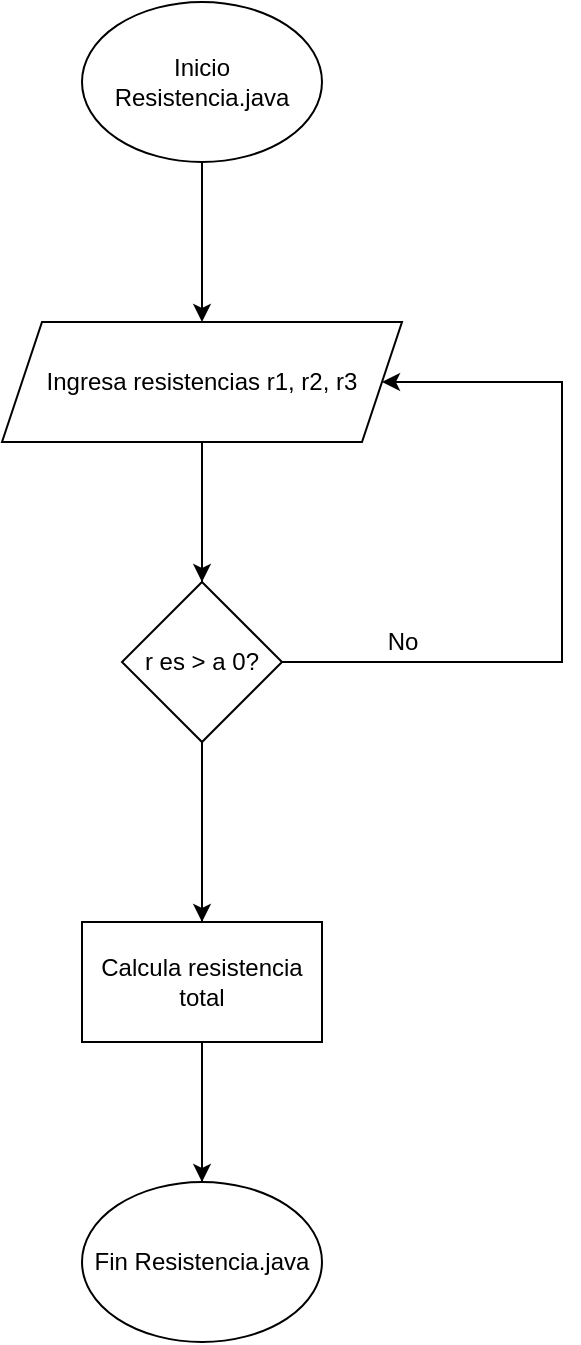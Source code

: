 <mxfile version="21.1.4" type="device">
  <diagram name="Page-1" id="_xRlhJNUNhRyz033zmMd">
    <mxGraphModel dx="1434" dy="792" grid="1" gridSize="10" guides="1" tooltips="1" connect="1" arrows="1" fold="1" page="1" pageScale="1" pageWidth="850" pageHeight="1100" math="0" shadow="0">
      <root>
        <mxCell id="0" />
        <mxCell id="1" parent="0" />
        <mxCell id="QCNOmcoSpb7laxyi0cw--3" value="" style="edgeStyle=orthogonalEdgeStyle;rounded=0;orthogonalLoop=1;jettySize=auto;html=1;" edge="1" parent="1" source="QCNOmcoSpb7laxyi0cw--1">
          <mxGeometry relative="1" as="geometry">
            <mxPoint x="420" y="530" as="targetPoint" />
          </mxGeometry>
        </mxCell>
        <mxCell id="QCNOmcoSpb7laxyi0cw--1" value="Fin Resistencia.java" style="ellipse;whiteSpace=wrap;html=1;" vertex="1" parent="1">
          <mxGeometry x="360" y="960" width="120" height="80" as="geometry" />
        </mxCell>
        <mxCell id="QCNOmcoSpb7laxyi0cw--7" value="" style="edgeStyle=orthogonalEdgeStyle;rounded=0;orthogonalLoop=1;jettySize=auto;html=1;" edge="1" parent="1" source="QCNOmcoSpb7laxyi0cw--5" target="QCNOmcoSpb7laxyi0cw--6">
          <mxGeometry relative="1" as="geometry" />
        </mxCell>
        <mxCell id="QCNOmcoSpb7laxyi0cw--5" value="Ingresa resistencias r1, r2, r3" style="shape=parallelogram;perimeter=parallelogramPerimeter;whiteSpace=wrap;html=1;fixedSize=1;" vertex="1" parent="1">
          <mxGeometry x="320" y="530" width="200" height="60" as="geometry" />
        </mxCell>
        <mxCell id="QCNOmcoSpb7laxyi0cw--10" style="edgeStyle=orthogonalEdgeStyle;rounded=0;orthogonalLoop=1;jettySize=auto;html=1;exitX=1;exitY=0.5;exitDx=0;exitDy=0;entryX=1;entryY=0.5;entryDx=0;entryDy=0;" edge="1" parent="1" source="QCNOmcoSpb7laxyi0cw--6" target="QCNOmcoSpb7laxyi0cw--5">
          <mxGeometry relative="1" as="geometry">
            <mxPoint x="600" y="560" as="targetPoint" />
            <Array as="points">
              <mxPoint x="600" y="700" />
              <mxPoint x="600" y="560" />
            </Array>
          </mxGeometry>
        </mxCell>
        <mxCell id="QCNOmcoSpb7laxyi0cw--13" value="" style="edgeStyle=orthogonalEdgeStyle;rounded=0;orthogonalLoop=1;jettySize=auto;html=1;" edge="1" parent="1" source="QCNOmcoSpb7laxyi0cw--6" target="QCNOmcoSpb7laxyi0cw--12">
          <mxGeometry relative="1" as="geometry" />
        </mxCell>
        <mxCell id="QCNOmcoSpb7laxyi0cw--6" value="r es &amp;gt; a 0?" style="rhombus;whiteSpace=wrap;html=1;" vertex="1" parent="1">
          <mxGeometry x="380" y="660" width="80" height="80" as="geometry" />
        </mxCell>
        <mxCell id="QCNOmcoSpb7laxyi0cw--11" value="No" style="text;html=1;align=center;verticalAlign=middle;resizable=0;points=[];autosize=1;strokeColor=none;fillColor=none;" vertex="1" parent="1">
          <mxGeometry x="500" y="675" width="40" height="30" as="geometry" />
        </mxCell>
        <mxCell id="QCNOmcoSpb7laxyi0cw--15" value="" style="edgeStyle=orthogonalEdgeStyle;rounded=0;orthogonalLoop=1;jettySize=auto;html=1;" edge="1" parent="1" source="QCNOmcoSpb7laxyi0cw--12">
          <mxGeometry relative="1" as="geometry">
            <mxPoint x="420" y="960" as="targetPoint" />
          </mxGeometry>
        </mxCell>
        <mxCell id="QCNOmcoSpb7laxyi0cw--12" value="Calcula resistencia total" style="whiteSpace=wrap;html=1;" vertex="1" parent="1">
          <mxGeometry x="360" y="830" width="120" height="60" as="geometry" />
        </mxCell>
        <mxCell id="QCNOmcoSpb7laxyi0cw--17" style="edgeStyle=orthogonalEdgeStyle;rounded=0;orthogonalLoop=1;jettySize=auto;html=1;entryX=0.5;entryY=0;entryDx=0;entryDy=0;" edge="1" parent="1" source="QCNOmcoSpb7laxyi0cw--16" target="QCNOmcoSpb7laxyi0cw--5">
          <mxGeometry relative="1" as="geometry" />
        </mxCell>
        <mxCell id="QCNOmcoSpb7laxyi0cw--16" value="Inicio Resistencia.java" style="ellipse;whiteSpace=wrap;html=1;" vertex="1" parent="1">
          <mxGeometry x="360" y="370" width="120" height="80" as="geometry" />
        </mxCell>
      </root>
    </mxGraphModel>
  </diagram>
</mxfile>
